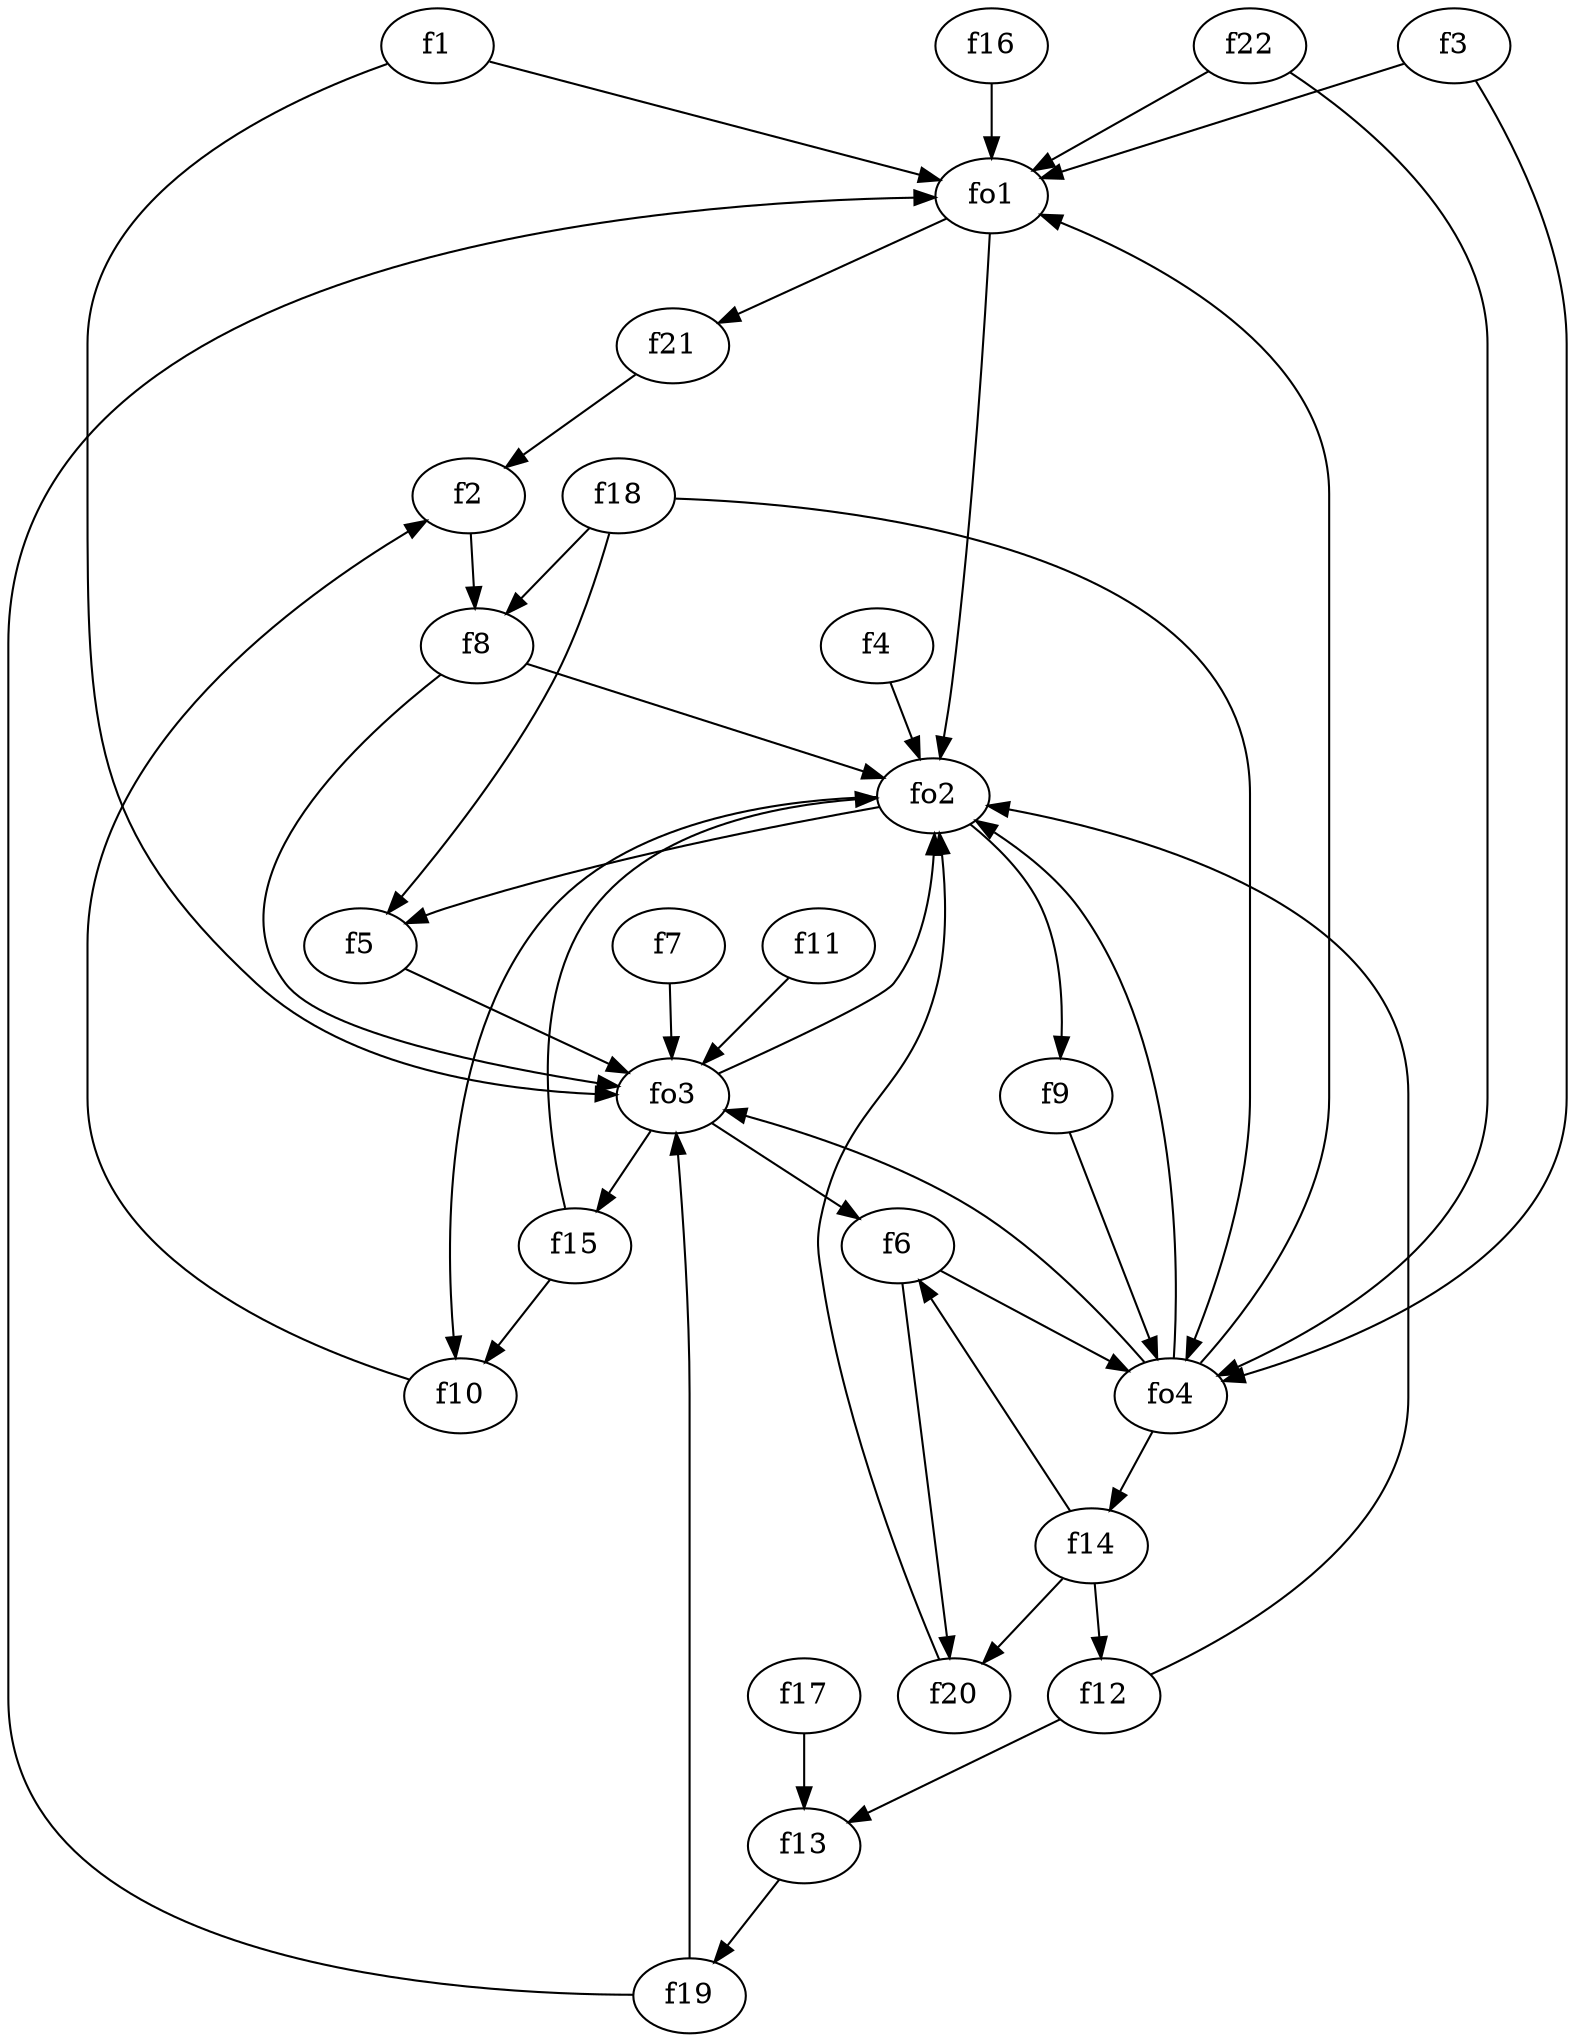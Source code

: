 strict digraph  {
f1;
f2;
f3;
f4;
f5;
f6;
f7;
f8;
f9;
f10;
f11;
f12;
f13;
f14;
f15;
f16;
f17;
f18;
f19;
f20;
f21;
f22;
fo1;
fo2;
fo3;
fo4;
f1 -> fo3  [weight=2];
f1 -> fo1  [weight=2];
f2 -> f8  [weight=2];
f3 -> fo1  [weight=2];
f3 -> fo4  [weight=2];
f4 -> fo2  [weight=2];
f5 -> fo3  [weight=2];
f6 -> fo4  [weight=2];
f6 -> f20  [weight=2];
f7 -> fo3  [weight=2];
f8 -> fo2  [weight=2];
f8 -> fo3  [weight=2];
f9 -> fo4  [weight=2];
f10 -> f2  [weight=2];
f11 -> fo3  [weight=2];
f12 -> fo2  [weight=2];
f12 -> f13  [weight=2];
f13 -> f19  [weight=2];
f14 -> f20  [weight=2];
f14 -> f12  [weight=2];
f14 -> f6  [weight=2];
f15 -> fo2  [weight=2];
f15 -> f10  [weight=2];
f16 -> fo1  [weight=2];
f17 -> f13  [weight=2];
f18 -> f8  [weight=2];
f18 -> f5  [weight=2];
f18 -> fo4  [weight=2];
f19 -> fo1  [weight=2];
f19 -> fo3  [weight=2];
f20 -> fo2  [weight=2];
f21 -> f2  [weight=2];
f22 -> fo4  [weight=2];
f22 -> fo1  [weight=2];
fo1 -> f21  [weight=2];
fo1 -> fo2  [weight=2];
fo2 -> f9  [weight=2];
fo2 -> f5  [weight=2];
fo2 -> f10  [weight=2];
fo3 -> f6  [weight=2];
fo3 -> fo2  [weight=2];
fo3 -> f15  [weight=2];
fo4 -> fo1  [weight=2];
fo4 -> f14  [weight=2];
fo4 -> fo3  [weight=2];
fo4 -> fo2  [weight=2];
}
